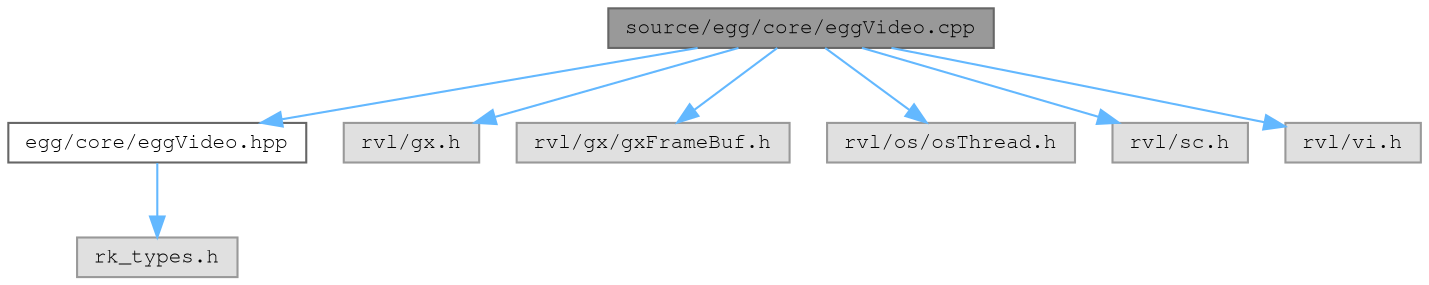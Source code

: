 digraph "source/egg/core/eggVideo.cpp"
{
 // LATEX_PDF_SIZE
  bgcolor="transparent";
  edge [fontname=FreeMono,fontsize=10,labelfontname=FreeMono,labelfontsize=10];
  node [fontname=FreeMono,fontsize=10,shape=box,height=0.2,width=0.4];
  Node1 [label="source/egg/core/eggVideo.cpp",height=0.2,width=0.4,color="gray40", fillcolor="grey60", style="filled", fontcolor="black",tooltip="Implementations for the EGG video / render manager."];
  Node1 -> Node2 [color="steelblue1",style="solid"];
  Node2 [label="egg/core/eggVideo.hpp",height=0.2,width=0.4,color="grey40", fillcolor="white", style="filled",URL="$egg_video_8hpp.html",tooltip=" "];
  Node2 -> Node3 [color="steelblue1",style="solid"];
  Node3 [label="rk_types.h",height=0.2,width=0.4,color="grey60", fillcolor="#E0E0E0", style="filled",tooltip=" "];
  Node1 -> Node4 [color="steelblue1",style="solid"];
  Node4 [label="rvl/gx.h",height=0.2,width=0.4,color="grey60", fillcolor="#E0E0E0", style="filled",tooltip=" "];
  Node1 -> Node5 [color="steelblue1",style="solid"];
  Node5 [label="rvl/gx/gxFrameBuf.h",height=0.2,width=0.4,color="grey60", fillcolor="#E0E0E0", style="filled",tooltip=" "];
  Node1 -> Node6 [color="steelblue1",style="solid"];
  Node6 [label="rvl/os/osThread.h",height=0.2,width=0.4,color="grey60", fillcolor="#E0E0E0", style="filled",tooltip=" "];
  Node1 -> Node7 [color="steelblue1",style="solid"];
  Node7 [label="rvl/sc.h",height=0.2,width=0.4,color="grey60", fillcolor="#E0E0E0", style="filled",tooltip=" "];
  Node1 -> Node8 [color="steelblue1",style="solid"];
  Node8 [label="rvl/vi.h",height=0.2,width=0.4,color="grey60", fillcolor="#E0E0E0", style="filled",tooltip=" "];
}
